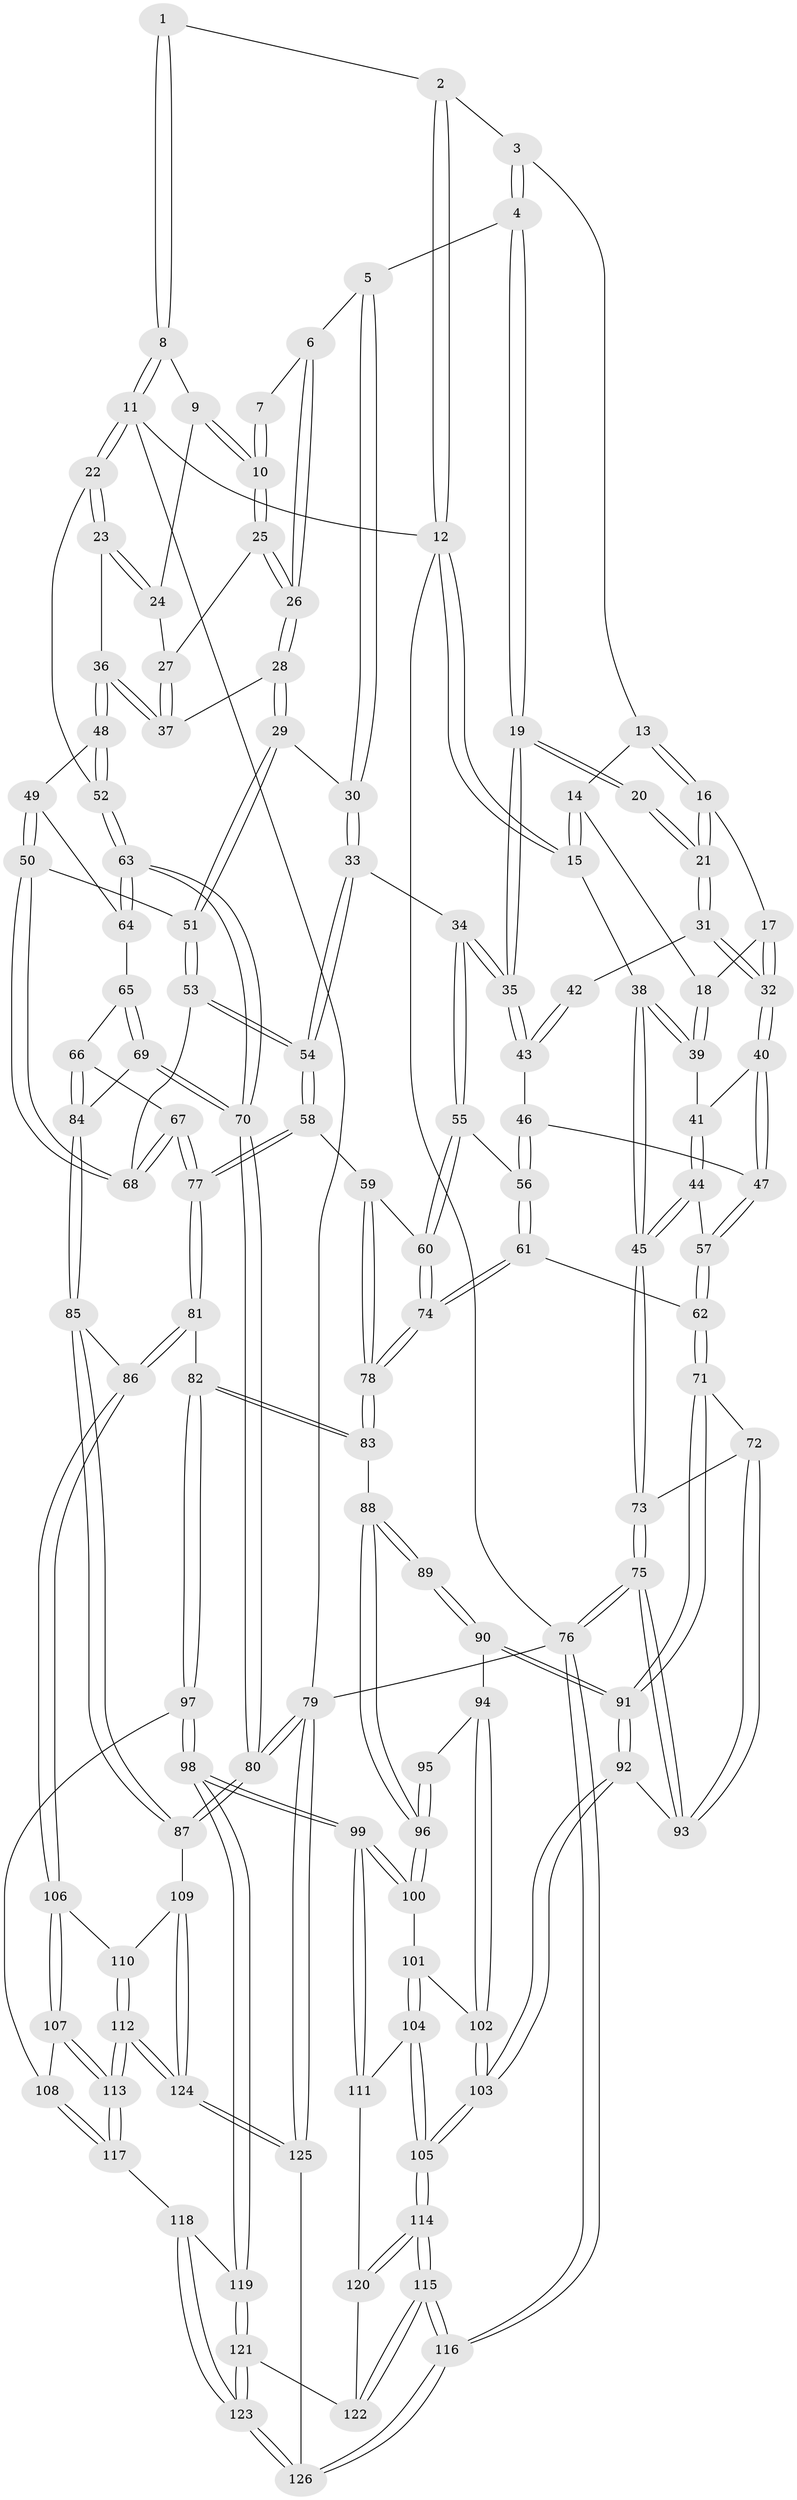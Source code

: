 // Generated by graph-tools (version 1.1) at 2025/38/03/09/25 02:38:40]
// undirected, 126 vertices, 312 edges
graph export_dot {
graph [start="1"]
  node [color=gray90,style=filled];
  1 [pos="+0.8047235539039761+0"];
  2 [pos="+0.34953964623505807+0"];
  3 [pos="+0.35235795611283144+0"];
  4 [pos="+0.4599218480996772+0.07700305108670767"];
  5 [pos="+0.5066990899486544+0.08471734177333369"];
  6 [pos="+0.5737195022252426+0.08720195982259349"];
  7 [pos="+0.6864440899217528+0"];
  8 [pos="+0.8984489561244573+0"];
  9 [pos="+0.8425909130250466+0.027696916811764595"];
  10 [pos="+0.6860785982161334+0.1194822669762711"];
  11 [pos="+1+0"];
  12 [pos="+0+0"];
  13 [pos="+0.28264527056988736+0.007177556136109134"];
  14 [pos="+0.19093679620993356+0.05879530370813286"];
  15 [pos="+0+0"];
  16 [pos="+0.2694268046891091+0.11453359496530345"];
  17 [pos="+0.1874464922974174+0.1537350712588361"];
  18 [pos="+0.10514751488579804+0.1400749851603509"];
  19 [pos="+0.4414991136613925+0.17892728729638388"];
  20 [pos="+0.4112033848959467+0.18949547327311647"];
  21 [pos="+0.27635080294694+0.1417245062583357"];
  22 [pos="+1+0.14784316594386676"];
  23 [pos="+0.895305753125682+0.19431365436914846"];
  24 [pos="+0.8419559154739851+0.03577092322741905"];
  25 [pos="+0.6745644647649036+0.16829981473732777"];
  26 [pos="+0.662331078769273+0.17761637532458552"];
  27 [pos="+0.7589367581308447+0.15749345214939794"];
  28 [pos="+0.6448786736219997+0.23758570796956843"];
  29 [pos="+0.6232787402028114+0.26849653415835856"];
  30 [pos="+0.61999253284087+0.26981158754311924"];
  31 [pos="+0.2633935770367181+0.2379943094277896"];
  32 [pos="+0.24089010695205662+0.27372642793770846"];
  33 [pos="+0.5466587638715374+0.3086587908769072"];
  34 [pos="+0.5233830992614791+0.31047880840889935"];
  35 [pos="+0.5180718876928294+0.30572282188506383"];
  36 [pos="+0.8457644458978288+0.263138628272092"];
  37 [pos="+0.8403356570594441+0.2597631387583807"];
  38 [pos="+0+0.05189646550495"];
  39 [pos="+0.0854780153240313+0.14770533681324896"];
  40 [pos="+0.22862203640546166+0.30467235887506705"];
  41 [pos="+0.14248629130888837+0.2327302641776434"];
  42 [pos="+0.3923131758441451+0.2033904362835778"];
  43 [pos="+0.3442867266841687+0.31222967361670734"];
  44 [pos="+0+0.3496460239089798"];
  45 [pos="+0+0.3802234037194755"];
  46 [pos="+0.3072123213010936+0.3304935147956522"];
  47 [pos="+0.23022435666480587+0.3187377794056631"];
  48 [pos="+0.8539080862400464+0.33115565550213205"];
  49 [pos="+0.8520169091458152+0.33590329593517293"];
  50 [pos="+0.8115865355531618+0.37163628362597345"];
  51 [pos="+0.6982953218067582+0.331907853349427"];
  52 [pos="+1+0.27159261902262993"];
  53 [pos="+0.656831723097001+0.45708391711024837"];
  54 [pos="+0.6469361104226309+0.46402567343859047"];
  55 [pos="+0.4752691852273462+0.40439760141070874"];
  56 [pos="+0.39430530591228763+0.42548874647792134"];
  57 [pos="+0.22474398974234525+0.32725311778173044"];
  58 [pos="+0.6314793994471863+0.5216929155705433"];
  59 [pos="+0.5650636348072874+0.5042462890489265"];
  60 [pos="+0.500476491451623+0.47017084334622317"];
  61 [pos="+0.3189407709182608+0.5354544300116211"];
  62 [pos="+0.20360051760158307+0.5334197285889084"];
  63 [pos="+1+0.44050432629052083"];
  64 [pos="+0.917758115183084+0.40092573557310884"];
  65 [pos="+0.9193153000183852+0.41006975657307465"];
  66 [pos="+0.9028180100276462+0.5572570592694117"];
  67 [pos="+0.8183311845332537+0.5180394596908561"];
  68 [pos="+0.7993123789137132+0.4136860884187132"];
  69 [pos="+1+0.5452841975225879"];
  70 [pos="+1+0.5358760578255723"];
  71 [pos="+0.19338218104902302+0.5413418937855341"];
  72 [pos="+0+0.5159549197903595"];
  73 [pos="+0+0.4592680991054039"];
  74 [pos="+0.4184284928055032+0.6064929392965147"];
  75 [pos="+0+0.8599431278278407"];
  76 [pos="+0+1"];
  77 [pos="+0.6705812513677988+0.6152175683565897"];
  78 [pos="+0.4433102960419075+0.6512918050403381"];
  79 [pos="+1+1"];
  80 [pos="+1+0.8577004627752703"];
  81 [pos="+0.665734830406076+0.6403286800949761"];
  82 [pos="+0.5545283585925607+0.718943991778846"];
  83 [pos="+0.451230473748761+0.6703982886619895"];
  84 [pos="+0.9114520775003856+0.5639358229982533"];
  85 [pos="+0.8647996405254872+0.7469289972949674"];
  86 [pos="+0.8254733150224509+0.7502696494507926"];
  87 [pos="+0.9775026141183366+0.812589706338453"];
  88 [pos="+0.4438028513740602+0.6756876391009613"];
  89 [pos="+0.35822850458648947+0.7056623147756514"];
  90 [pos="+0.21369530451851537+0.7119728387246234"];
  91 [pos="+0.1993012609738156+0.7083983202998478"];
  92 [pos="+0.13944741465248356+0.787261147462444"];
  93 [pos="+0.08286744886498852+0.781196444305079"];
  94 [pos="+0.3060231752167497+0.793226359782224"];
  95 [pos="+0.3369827256902116+0.7696090373506445"];
  96 [pos="+0.37854517260930104+0.8112945746419185"];
  97 [pos="+0.5570913794639031+0.7618745631091997"];
  98 [pos="+0.4196422094526864+0.8903146578808542"];
  99 [pos="+0.3999036622207317+0.880891437447011"];
  100 [pos="+0.37271695188304294+0.841115780183125"];
  101 [pos="+0.3177328693396618+0.8284610764510358"];
  102 [pos="+0.31753943060155704+0.8281173020295234"];
  103 [pos="+0.1409844377975637+0.7911775081583347"];
  104 [pos="+0.2651999531334527+0.8838709840283717"];
  105 [pos="+0.18117325895719624+0.9167681561518466"];
  106 [pos="+0.7829865677675205+0.8130198253149747"];
  107 [pos="+0.7151533141861794+0.854428552845716"];
  108 [pos="+0.5947929705894789+0.8304749560887078"];
  109 [pos="+0.8740172789075634+0.933635586241213"];
  110 [pos="+0.7986135475584611+0.8803926583300705"];
  111 [pos="+0.3466721031468508+0.9058240747851315"];
  112 [pos="+0.734363759000043+1"];
  113 [pos="+0.7327374170718625+1"];
  114 [pos="+0.17179436543615798+1"];
  115 [pos="+0.15325709446417646+1"];
  116 [pos="+0.07464225530560428+1"];
  117 [pos="+0.5892833481951953+0.8946342406640596"];
  118 [pos="+0.541956375484043+0.9338972100020272"];
  119 [pos="+0.42437439584648695+0.9039293620537912"];
  120 [pos="+0.3359490926078336+0.9253659142397467"];
  121 [pos="+0.4217627855079657+0.9667587757713212"];
  122 [pos="+0.3445391072223662+0.9714670651185227"];
  123 [pos="+0.47877698399623475+1"];
  124 [pos="+0.762290865394665+1"];
  125 [pos="+0.7648215465948343+1"];
  126 [pos="+0.4862580784202522+1"];
  1 -- 2;
  1 -- 8;
  1 -- 8;
  2 -- 3;
  2 -- 12;
  2 -- 12;
  3 -- 4;
  3 -- 4;
  3 -- 13;
  4 -- 5;
  4 -- 19;
  4 -- 19;
  5 -- 6;
  5 -- 30;
  5 -- 30;
  6 -- 7;
  6 -- 26;
  6 -- 26;
  7 -- 10;
  7 -- 10;
  8 -- 9;
  8 -- 11;
  8 -- 11;
  9 -- 10;
  9 -- 10;
  9 -- 24;
  10 -- 25;
  10 -- 25;
  11 -- 12;
  11 -- 22;
  11 -- 22;
  11 -- 79;
  12 -- 15;
  12 -- 15;
  12 -- 76;
  13 -- 14;
  13 -- 16;
  13 -- 16;
  14 -- 15;
  14 -- 15;
  14 -- 18;
  15 -- 38;
  16 -- 17;
  16 -- 21;
  16 -- 21;
  17 -- 18;
  17 -- 32;
  17 -- 32;
  18 -- 39;
  18 -- 39;
  19 -- 20;
  19 -- 20;
  19 -- 35;
  19 -- 35;
  20 -- 21;
  20 -- 21;
  21 -- 31;
  21 -- 31;
  22 -- 23;
  22 -- 23;
  22 -- 52;
  23 -- 24;
  23 -- 24;
  23 -- 36;
  24 -- 27;
  25 -- 26;
  25 -- 26;
  25 -- 27;
  26 -- 28;
  26 -- 28;
  27 -- 37;
  27 -- 37;
  28 -- 29;
  28 -- 29;
  28 -- 37;
  29 -- 30;
  29 -- 51;
  29 -- 51;
  30 -- 33;
  30 -- 33;
  31 -- 32;
  31 -- 32;
  31 -- 42;
  32 -- 40;
  32 -- 40;
  33 -- 34;
  33 -- 54;
  33 -- 54;
  34 -- 35;
  34 -- 35;
  34 -- 55;
  34 -- 55;
  35 -- 43;
  35 -- 43;
  36 -- 37;
  36 -- 37;
  36 -- 48;
  36 -- 48;
  38 -- 39;
  38 -- 39;
  38 -- 45;
  38 -- 45;
  39 -- 41;
  40 -- 41;
  40 -- 47;
  40 -- 47;
  41 -- 44;
  41 -- 44;
  42 -- 43;
  42 -- 43;
  43 -- 46;
  44 -- 45;
  44 -- 45;
  44 -- 57;
  45 -- 73;
  45 -- 73;
  46 -- 47;
  46 -- 56;
  46 -- 56;
  47 -- 57;
  47 -- 57;
  48 -- 49;
  48 -- 52;
  48 -- 52;
  49 -- 50;
  49 -- 50;
  49 -- 64;
  50 -- 51;
  50 -- 68;
  50 -- 68;
  51 -- 53;
  51 -- 53;
  52 -- 63;
  52 -- 63;
  53 -- 54;
  53 -- 54;
  53 -- 68;
  54 -- 58;
  54 -- 58;
  55 -- 56;
  55 -- 60;
  55 -- 60;
  56 -- 61;
  56 -- 61;
  57 -- 62;
  57 -- 62;
  58 -- 59;
  58 -- 77;
  58 -- 77;
  59 -- 60;
  59 -- 78;
  59 -- 78;
  60 -- 74;
  60 -- 74;
  61 -- 62;
  61 -- 74;
  61 -- 74;
  62 -- 71;
  62 -- 71;
  63 -- 64;
  63 -- 64;
  63 -- 70;
  63 -- 70;
  64 -- 65;
  65 -- 66;
  65 -- 69;
  65 -- 69;
  66 -- 67;
  66 -- 84;
  66 -- 84;
  67 -- 68;
  67 -- 68;
  67 -- 77;
  67 -- 77;
  69 -- 70;
  69 -- 70;
  69 -- 84;
  70 -- 80;
  70 -- 80;
  71 -- 72;
  71 -- 91;
  71 -- 91;
  72 -- 73;
  72 -- 93;
  72 -- 93;
  73 -- 75;
  73 -- 75;
  74 -- 78;
  74 -- 78;
  75 -- 76;
  75 -- 76;
  75 -- 93;
  75 -- 93;
  76 -- 116;
  76 -- 116;
  76 -- 79;
  77 -- 81;
  77 -- 81;
  78 -- 83;
  78 -- 83;
  79 -- 80;
  79 -- 80;
  79 -- 125;
  79 -- 125;
  80 -- 87;
  80 -- 87;
  81 -- 82;
  81 -- 86;
  81 -- 86;
  82 -- 83;
  82 -- 83;
  82 -- 97;
  82 -- 97;
  83 -- 88;
  84 -- 85;
  84 -- 85;
  85 -- 86;
  85 -- 87;
  85 -- 87;
  86 -- 106;
  86 -- 106;
  87 -- 109;
  88 -- 89;
  88 -- 89;
  88 -- 96;
  88 -- 96;
  89 -- 90;
  89 -- 90;
  90 -- 91;
  90 -- 91;
  90 -- 94;
  91 -- 92;
  91 -- 92;
  92 -- 93;
  92 -- 103;
  92 -- 103;
  94 -- 95;
  94 -- 102;
  94 -- 102;
  95 -- 96;
  95 -- 96;
  96 -- 100;
  96 -- 100;
  97 -- 98;
  97 -- 98;
  97 -- 108;
  98 -- 99;
  98 -- 99;
  98 -- 119;
  98 -- 119;
  99 -- 100;
  99 -- 100;
  99 -- 111;
  99 -- 111;
  100 -- 101;
  101 -- 102;
  101 -- 104;
  101 -- 104;
  102 -- 103;
  102 -- 103;
  103 -- 105;
  103 -- 105;
  104 -- 105;
  104 -- 105;
  104 -- 111;
  105 -- 114;
  105 -- 114;
  106 -- 107;
  106 -- 107;
  106 -- 110;
  107 -- 108;
  107 -- 113;
  107 -- 113;
  108 -- 117;
  108 -- 117;
  109 -- 110;
  109 -- 124;
  109 -- 124;
  110 -- 112;
  110 -- 112;
  111 -- 120;
  112 -- 113;
  112 -- 113;
  112 -- 124;
  112 -- 124;
  113 -- 117;
  113 -- 117;
  114 -- 115;
  114 -- 115;
  114 -- 120;
  114 -- 120;
  115 -- 116;
  115 -- 116;
  115 -- 122;
  115 -- 122;
  116 -- 126;
  116 -- 126;
  117 -- 118;
  118 -- 119;
  118 -- 123;
  118 -- 123;
  119 -- 121;
  119 -- 121;
  120 -- 122;
  121 -- 122;
  121 -- 123;
  121 -- 123;
  123 -- 126;
  123 -- 126;
  124 -- 125;
  124 -- 125;
  125 -- 126;
}
